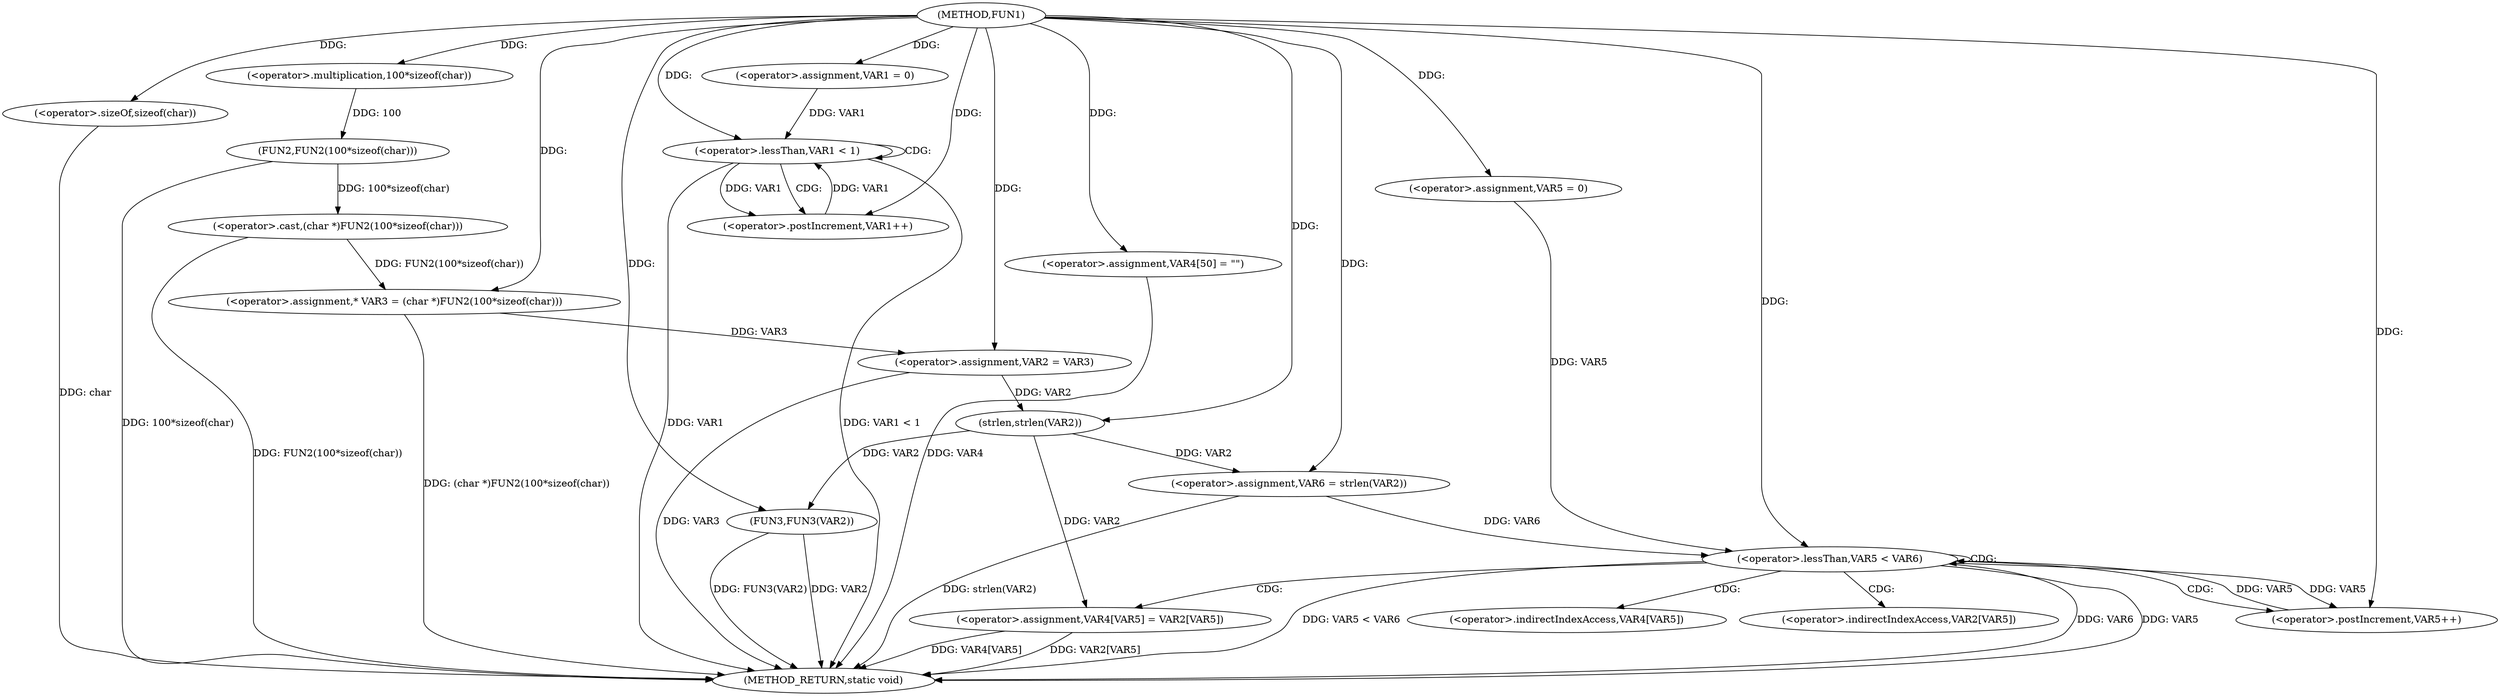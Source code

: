 digraph FUN1 {  
"1000100" [label = "(METHOD,FUN1)" ]
"1000157" [label = "(METHOD_RETURN,static void)" ]
"1000105" [label = "(<operator>.assignment,* VAR3 = (char *)FUN2(100*sizeof(char)))" ]
"1000107" [label = "(<operator>.cast,(char *)FUN2(100*sizeof(char)))" ]
"1000109" [label = "(FUN2,FUN2(100*sizeof(char)))" ]
"1000110" [label = "(<operator>.multiplication,100*sizeof(char))" ]
"1000112" [label = "(<operator>.sizeOf,sizeof(char))" ]
"1000114" [label = "(<operator>.assignment,VAR2 = VAR3)" ]
"1000118" [label = "(<operator>.assignment,VAR1 = 0)" ]
"1000121" [label = "(<operator>.lessThan,VAR1 < 1)" ]
"1000124" [label = "(<operator>.postIncrement,VAR1++)" ]
"1000129" [label = "(<operator>.assignment,VAR4[50] = \"\")" ]
"1000134" [label = "(<operator>.assignment,VAR6 = strlen(VAR2))" ]
"1000136" [label = "(strlen,strlen(VAR2))" ]
"1000139" [label = "(<operator>.assignment,VAR5 = 0)" ]
"1000142" [label = "(<operator>.lessThan,VAR5 < VAR6)" ]
"1000145" [label = "(<operator>.postIncrement,VAR5++)" ]
"1000148" [label = "(<operator>.assignment,VAR4[VAR5] = VAR2[VAR5])" ]
"1000155" [label = "(FUN3,FUN3(VAR2))" ]
"1000149" [label = "(<operator>.indirectIndexAccess,VAR4[VAR5])" ]
"1000152" [label = "(<operator>.indirectIndexAccess,VAR2[VAR5])" ]
  "1000129" -> "1000157"  [ label = "DDG: VAR4"] 
  "1000142" -> "1000157"  [ label = "DDG: VAR5 < VAR6"] 
  "1000105" -> "1000157"  [ label = "DDG: (char *)FUN2(100*sizeof(char))"] 
  "1000148" -> "1000157"  [ label = "DDG: VAR2[VAR5]"] 
  "1000121" -> "1000157"  [ label = "DDG: VAR1 < 1"] 
  "1000155" -> "1000157"  [ label = "DDG: VAR2"] 
  "1000114" -> "1000157"  [ label = "DDG: VAR3"] 
  "1000107" -> "1000157"  [ label = "DDG: FUN2(100*sizeof(char))"] 
  "1000155" -> "1000157"  [ label = "DDG: FUN3(VAR2)"] 
  "1000142" -> "1000157"  [ label = "DDG: VAR6"] 
  "1000148" -> "1000157"  [ label = "DDG: VAR4[VAR5]"] 
  "1000112" -> "1000157"  [ label = "DDG: char"] 
  "1000109" -> "1000157"  [ label = "DDG: 100*sizeof(char)"] 
  "1000142" -> "1000157"  [ label = "DDG: VAR5"] 
  "1000134" -> "1000157"  [ label = "DDG: strlen(VAR2)"] 
  "1000121" -> "1000157"  [ label = "DDG: VAR1"] 
  "1000107" -> "1000105"  [ label = "DDG: FUN2(100*sizeof(char))"] 
  "1000100" -> "1000105"  [ label = "DDG: "] 
  "1000109" -> "1000107"  [ label = "DDG: 100*sizeof(char)"] 
  "1000110" -> "1000109"  [ label = "DDG: 100"] 
  "1000100" -> "1000110"  [ label = "DDG: "] 
  "1000100" -> "1000112"  [ label = "DDG: "] 
  "1000105" -> "1000114"  [ label = "DDG: VAR3"] 
  "1000100" -> "1000114"  [ label = "DDG: "] 
  "1000100" -> "1000118"  [ label = "DDG: "] 
  "1000124" -> "1000121"  [ label = "DDG: VAR1"] 
  "1000118" -> "1000121"  [ label = "DDG: VAR1"] 
  "1000100" -> "1000121"  [ label = "DDG: "] 
  "1000121" -> "1000124"  [ label = "DDG: VAR1"] 
  "1000100" -> "1000124"  [ label = "DDG: "] 
  "1000100" -> "1000129"  [ label = "DDG: "] 
  "1000136" -> "1000134"  [ label = "DDG: VAR2"] 
  "1000100" -> "1000134"  [ label = "DDG: "] 
  "1000114" -> "1000136"  [ label = "DDG: VAR2"] 
  "1000100" -> "1000136"  [ label = "DDG: "] 
  "1000100" -> "1000139"  [ label = "DDG: "] 
  "1000139" -> "1000142"  [ label = "DDG: VAR5"] 
  "1000145" -> "1000142"  [ label = "DDG: VAR5"] 
  "1000100" -> "1000142"  [ label = "DDG: "] 
  "1000134" -> "1000142"  [ label = "DDG: VAR6"] 
  "1000142" -> "1000145"  [ label = "DDG: VAR5"] 
  "1000100" -> "1000145"  [ label = "DDG: "] 
  "1000136" -> "1000148"  [ label = "DDG: VAR2"] 
  "1000136" -> "1000155"  [ label = "DDG: VAR2"] 
  "1000100" -> "1000155"  [ label = "DDG: "] 
  "1000121" -> "1000121"  [ label = "CDG: "] 
  "1000121" -> "1000124"  [ label = "CDG: "] 
  "1000142" -> "1000142"  [ label = "CDG: "] 
  "1000142" -> "1000145"  [ label = "CDG: "] 
  "1000142" -> "1000152"  [ label = "CDG: "] 
  "1000142" -> "1000148"  [ label = "CDG: "] 
  "1000142" -> "1000149"  [ label = "CDG: "] 
}
